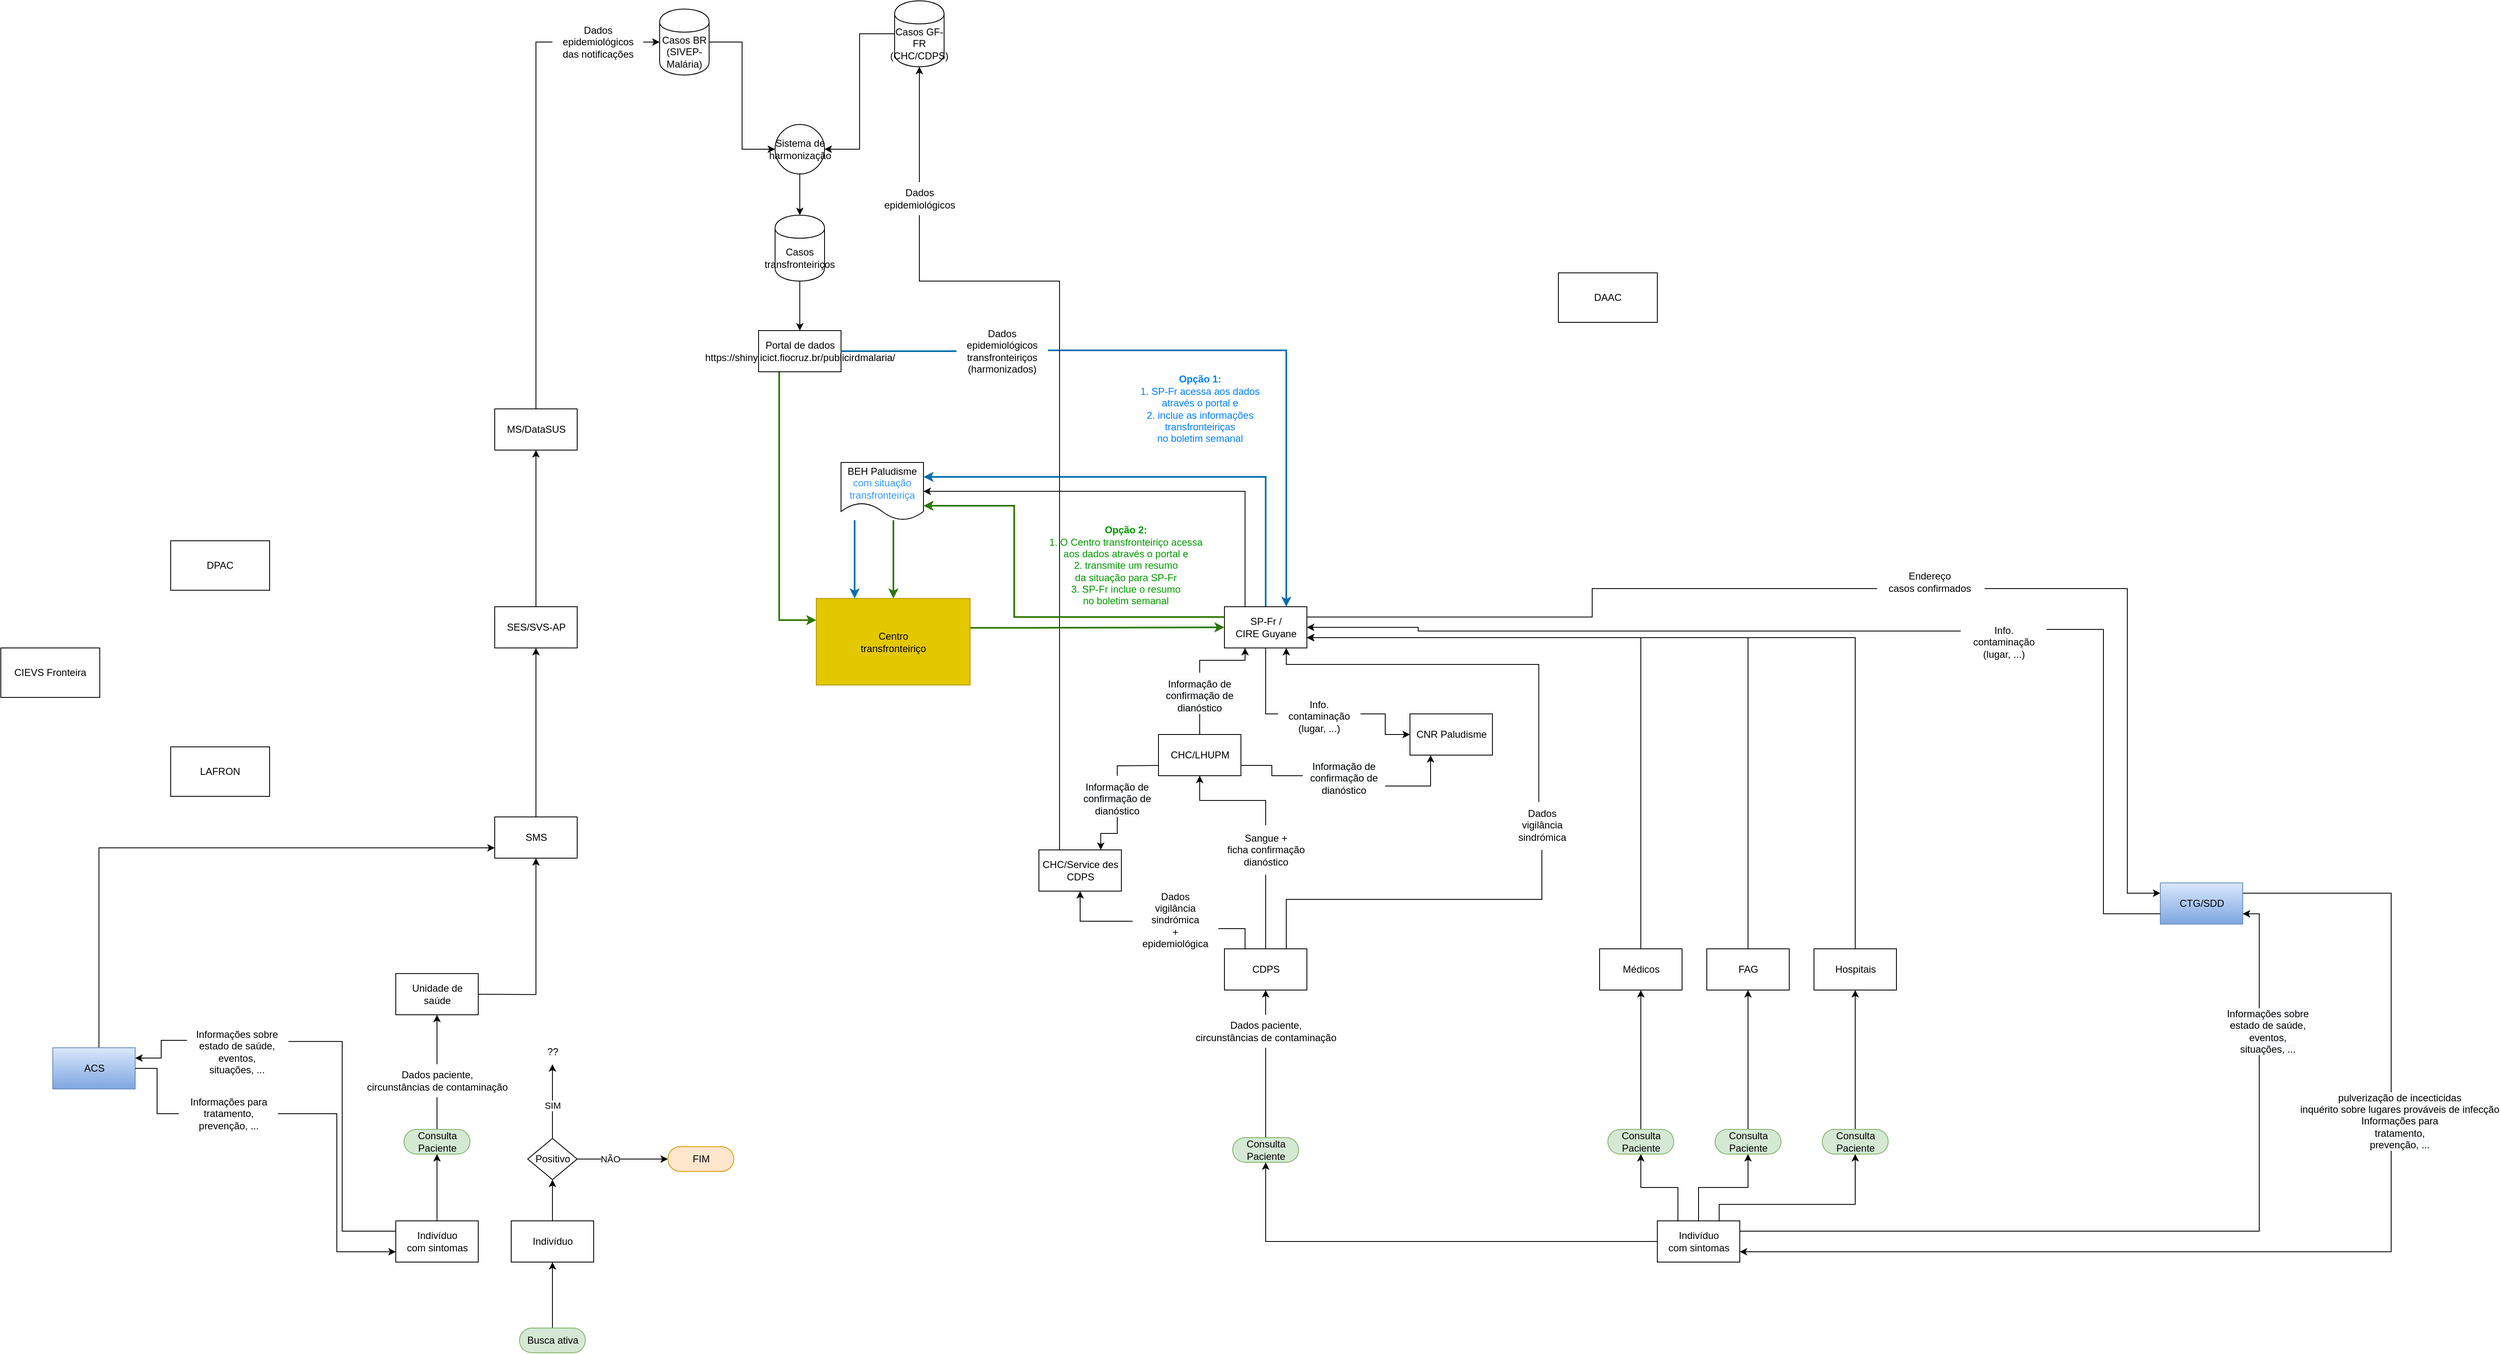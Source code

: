 <mxfile version="20.6.0" type="github">
  <diagram id="doegmiYLPW8GhtTB-VEN" name="Page-1">
    <mxGraphModel dx="2521" dy="2140" grid="1" gridSize="10" guides="1" tooltips="1" connect="1" arrows="1" fold="1" page="1" pageScale="1" pageWidth="827" pageHeight="1169" math="0" shadow="0">
      <root>
        <mxCell id="0" />
        <mxCell id="1" parent="0" />
        <mxCell id="jvHZAF-E1gi5jQqXjgzX-34" style="edgeStyle=orthogonalEdgeStyle;rounded=0;orthogonalLoop=1;jettySize=auto;html=1;entryX=1;entryY=0.5;entryDx=0;entryDy=0;exitX=0;exitY=0.5;exitDx=0;exitDy=0;" parent="1" source="jvHZAF-E1gi5jQqXjgzX-39" target="jvHZAF-E1gi5jQqXjgzX-36" edge="1">
          <mxGeometry relative="1" as="geometry">
            <mxPoint x="500" y="125" as="sourcePoint" />
            <mxPoint x="440" y="285" as="targetPoint" />
          </mxGeometry>
        </mxCell>
        <mxCell id="jvHZAF-E1gi5jQqXjgzX-33" style="edgeStyle=orthogonalEdgeStyle;rounded=0;orthogonalLoop=1;jettySize=auto;html=1;entryX=0;entryY=0.5;entryDx=0;entryDy=0;exitX=1;exitY=0.5;exitDx=0;exitDy=0;" parent="1" source="jvHZAF-E1gi5jQqXjgzX-38" target="jvHZAF-E1gi5jQqXjgzX-36" edge="1">
          <mxGeometry relative="1" as="geometry">
            <mxPoint x="340" y="125" as="sourcePoint" />
            <mxPoint x="410" y="285" as="targetPoint" />
          </mxGeometry>
        </mxCell>
        <mxCell id="jvHZAF-E1gi5jQqXjgzX-20" style="edgeStyle=orthogonalEdgeStyle;rounded=0;orthogonalLoop=1;jettySize=auto;html=1;exitX=0.5;exitY=0;exitDx=0;exitDy=0;entryX=0.5;entryY=1;entryDx=0;entryDy=0;startArrow=none;" parent="1" source="jvHZAF-E1gi5jQqXjgzX-145" target="jvHZAF-E1gi5jQqXjgzX-17" edge="1">
          <mxGeometry relative="1" as="geometry" />
        </mxCell>
        <mxCell id="jvHZAF-E1gi5jQqXjgzX-127" style="edgeStyle=elbowEdgeStyle;rounded=0;orthogonalLoop=1;jettySize=auto;html=1;entryX=1;entryY=0.25;entryDx=0;entryDy=0;strokeWidth=1;fontColor=#000000;startArrow=none;exitX=-0.001;exitY=0.3;exitDx=0;exitDy=0;exitPerimeter=0;" parent="1" source="jvHZAF-E1gi5jQqXjgzX-128" target="jvHZAF-E1gi5jQqXjgzX-97" edge="1">
          <mxGeometry relative="1" as="geometry">
            <mxPoint x="-392.04" y="1280.0" as="sourcePoint" />
          </mxGeometry>
        </mxCell>
        <mxCell id="EUtzxWtZwwkgCGraURxW-5" style="edgeStyle=orthogonalEdgeStyle;rounded=0;orthogonalLoop=1;jettySize=auto;html=1;entryX=0.5;entryY=0.5;entryDx=0;entryDy=15;entryPerimeter=0;" edge="1" parent="1" source="jvHZAF-E1gi5jQqXjgzX-16" target="EUtzxWtZwwkgCGraURxW-4">
          <mxGeometry relative="1" as="geometry" />
        </mxCell>
        <mxCell id="jvHZAF-E1gi5jQqXjgzX-16" value="Indivíduo&lt;br&gt;com&amp;nbsp;sintomas" style="html=1;dashed=0;whitespace=wrap;" parent="1" vertex="1">
          <mxGeometry x="-140" y="1430" width="100" height="50" as="geometry" />
        </mxCell>
        <mxCell id="jvHZAF-E1gi5jQqXjgzX-26" style="edgeStyle=orthogonalEdgeStyle;rounded=0;orthogonalLoop=1;jettySize=auto;html=1;entryX=0.5;entryY=1;entryDx=0;entryDy=0;" parent="1" target="jvHZAF-E1gi5jQqXjgzX-23" edge="1">
          <mxGeometry relative="1" as="geometry">
            <mxPoint x="-60" y="1155.0" as="sourcePoint" />
          </mxGeometry>
        </mxCell>
        <mxCell id="jvHZAF-E1gi5jQqXjgzX-17" value="Unidade de&lt;br&gt;saúde" style="html=1;dashed=0;whitespace=wrap;" parent="1" vertex="1">
          <mxGeometry x="-140" y="1130" width="100" height="50" as="geometry" />
        </mxCell>
        <mxCell id="jvHZAF-E1gi5jQqXjgzX-27" style="edgeStyle=orthogonalEdgeStyle;rounded=0;orthogonalLoop=1;jettySize=auto;html=1;entryX=0.5;entryY=1;entryDx=0;entryDy=0;exitX=0.5;exitY=0;exitDx=0;exitDy=0;" parent="1" source="jvHZAF-E1gi5jQqXjgzX-23" target="jvHZAF-E1gi5jQqXjgzX-24" edge="1">
          <mxGeometry relative="1" as="geometry" />
        </mxCell>
        <mxCell id="jvHZAF-E1gi5jQqXjgzX-23" value="SMS" style="html=1;dashed=0;whitespace=wrap;" parent="1" vertex="1">
          <mxGeometry x="-20" y="940" width="100" height="50" as="geometry" />
        </mxCell>
        <mxCell id="jvHZAF-E1gi5jQqXjgzX-28" value="" style="edgeStyle=orthogonalEdgeStyle;rounded=0;orthogonalLoop=1;jettySize=auto;html=1;" parent="1" source="jvHZAF-E1gi5jQqXjgzX-24" target="jvHZAF-E1gi5jQqXjgzX-25" edge="1">
          <mxGeometry relative="1" as="geometry" />
        </mxCell>
        <mxCell id="jvHZAF-E1gi5jQqXjgzX-24" value="SES/SVS-AP" style="html=1;dashed=0;whitespace=wrap;" parent="1" vertex="1">
          <mxGeometry x="-20" y="685" width="100" height="50" as="geometry" />
        </mxCell>
        <mxCell id="jvHZAF-E1gi5jQqXjgzX-29" style="edgeStyle=orthogonalEdgeStyle;rounded=0;orthogonalLoop=1;jettySize=auto;html=1;entryX=0;entryY=0.5;entryDx=0;entryDy=0;startArrow=none;" parent="1" source="jvHZAF-E1gi5jQqXjgzX-105" target="jvHZAF-E1gi5jQqXjgzX-38" edge="1">
          <mxGeometry relative="1" as="geometry">
            <mxPoint x="240" y="52.5" as="targetPoint" />
          </mxGeometry>
        </mxCell>
        <mxCell id="jvHZAF-E1gi5jQqXjgzX-25" value="MS/DataSUS" style="html=1;dashed=0;whitespace=wrap;" parent="1" vertex="1">
          <mxGeometry x="-20" y="445" width="100" height="50" as="geometry" />
        </mxCell>
        <mxCell id="jvHZAF-E1gi5jQqXjgzX-41" style="edgeStyle=orthogonalEdgeStyle;rounded=0;orthogonalLoop=1;jettySize=auto;html=1;exitX=0.5;exitY=1;exitDx=0;exitDy=0;entryX=0.5;entryY=0;entryDx=0;entryDy=0;" parent="1" source="jvHZAF-E1gi5jQqXjgzX-36" target="jvHZAF-E1gi5jQqXjgzX-40" edge="1">
          <mxGeometry relative="1" as="geometry" />
        </mxCell>
        <mxCell id="jvHZAF-E1gi5jQqXjgzX-36" value="Sistema de&lt;br&gt;harmonização" style="shape=ellipse;html=1;dashed=0;whitespace=wrap;aspect=fixed;perimeter=ellipsePerimeter;" parent="1" vertex="1">
          <mxGeometry x="320" y="100" width="60" height="60" as="geometry" />
        </mxCell>
        <mxCell id="jvHZAF-E1gi5jQqXjgzX-38" value="Casos BR (SIVEP-Malária)" style="shape=cylinder;whiteSpace=wrap;html=1;boundedLbl=1;backgroundOutline=1;" parent="1" vertex="1">
          <mxGeometry x="180" y="-40" width="60" height="80" as="geometry" />
        </mxCell>
        <mxCell id="jvHZAF-E1gi5jQqXjgzX-39" value="Casos GF-FR (CHC/CDPS)" style="shape=cylinder;whiteSpace=wrap;html=1;boundedLbl=1;backgroundOutline=1;" parent="1" vertex="1">
          <mxGeometry x="465" y="-50" width="60" height="80" as="geometry" />
        </mxCell>
        <mxCell id="jvHZAF-E1gi5jQqXjgzX-85" style="edgeStyle=elbowEdgeStyle;rounded=0;orthogonalLoop=1;jettySize=auto;elbow=vertical;html=1;entryX=0.5;entryY=0;entryDx=0;entryDy=0;" parent="1" source="jvHZAF-E1gi5jQqXjgzX-40" target="jvHZAF-E1gi5jQqXjgzX-103" edge="1">
          <mxGeometry relative="1" as="geometry">
            <mxPoint x="350" y="355" as="targetPoint" />
          </mxGeometry>
        </mxCell>
        <mxCell id="jvHZAF-E1gi5jQqXjgzX-40" value="Casos transfronteiriços" style="shape=cylinder;whiteSpace=wrap;html=1;boundedLbl=1;backgroundOutline=1;" parent="1" vertex="1">
          <mxGeometry x="320" y="210" width="60" height="80" as="geometry" />
        </mxCell>
        <mxCell id="jvHZAF-E1gi5jQqXjgzX-46" style="edgeStyle=elbowEdgeStyle;rounded=0;orthogonalLoop=1;jettySize=auto;html=1;exitX=-0.012;exitY=0.517;exitDx=0;exitDy=0;startArrow=none;exitPerimeter=0;" parent="1" source="jvHZAF-E1gi5jQqXjgzX-48" edge="1">
          <mxGeometry relative="1" as="geometry">
            <mxPoint x="690" y="1030" as="targetPoint" />
            <Array as="points">
              <mxPoint x="690" y="1060" />
            </Array>
          </mxGeometry>
        </mxCell>
        <mxCell id="jvHZAF-E1gi5jQqXjgzX-79" style="edgeStyle=elbowEdgeStyle;rounded=0;orthogonalLoop=1;jettySize=auto;elbow=vertical;html=1;entryX=0.5;entryY=1;entryDx=0;entryDy=0;startArrow=none;" parent="1" source="jvHZAF-E1gi5jQqXjgzX-50" target="jvHZAF-E1gi5jQqXjgzX-51" edge="1">
          <mxGeometry relative="1" as="geometry" />
        </mxCell>
        <mxCell id="jvHZAF-E1gi5jQqXjgzX-92" style="edgeStyle=elbowEdgeStyle;rounded=0;orthogonalLoop=1;jettySize=auto;html=1;entryX=0.75;entryY=1;entryDx=0;entryDy=0;startArrow=none;exitX=0.453;exitY=0.033;exitDx=0;exitDy=0;exitPerimeter=0;elbow=vertical;fillColor=#e51400;strokeColor=#000000;" parent="1" source="jvHZAF-E1gi5jQqXjgzX-93" target="jvHZAF-E1gi5jQqXjgzX-44" edge="1">
          <mxGeometry relative="1" as="geometry">
            <Array as="points">
              <mxPoint x="1090" y="755" />
            </Array>
          </mxGeometry>
        </mxCell>
        <mxCell id="jvHZAF-E1gi5jQqXjgzX-42" value="CDPS" style="html=1;dashed=0;whitespace=wrap;" parent="1" vertex="1">
          <mxGeometry x="865" y="1100" width="100" height="50" as="geometry" />
        </mxCell>
        <mxCell id="jvHZAF-E1gi5jQqXjgzX-66" style="edgeStyle=elbowEdgeStyle;rounded=0;orthogonalLoop=1;jettySize=auto;html=1;entryX=0.5;entryY=1;entryDx=0;entryDy=0;elbow=vertical;startArrow=none;" parent="1" source="jvHZAF-E1gi5jQqXjgzX-80" target="jvHZAF-E1gi5jQqXjgzX-39" edge="1">
          <mxGeometry relative="1" as="geometry">
            <mxPoint x="580" y="200" as="targetPoint" />
          </mxGeometry>
        </mxCell>
        <mxCell id="jvHZAF-E1gi5jQqXjgzX-43" value="CHC/Service des&lt;br&gt;CDPS" style="html=1;dashed=0;whitespace=wrap;" parent="1" vertex="1">
          <mxGeometry x="640" y="980" width="100" height="50" as="geometry" />
        </mxCell>
        <mxCell id="jvHZAF-E1gi5jQqXjgzX-82" style="edgeStyle=elbowEdgeStyle;rounded=0;orthogonalLoop=1;jettySize=auto;html=1;startArrow=none;exitX=1.057;exitY=0.7;exitDx=0;exitDy=0;exitPerimeter=0;entryX=0;entryY=0.25;entryDx=0;entryDy=0;" parent="1" source="jvHZAF-E1gi5jQqXjgzX-64" target="jvHZAF-E1gi5jQqXjgzX-61" edge="1">
          <mxGeometry relative="1" as="geometry">
            <mxPoint x="1475" y="607.5" as="targetPoint" />
            <Array as="points">
              <mxPoint x="1960" y="850" />
            </Array>
          </mxGeometry>
        </mxCell>
        <mxCell id="jvHZAF-E1gi5jQqXjgzX-110" style="edgeStyle=elbowEdgeStyle;rounded=0;orthogonalLoop=1;jettySize=auto;html=1;exitX=0.5;exitY=0;exitDx=0;exitDy=0;strokeWidth=2;fillColor=#1ba1e2;strokeColor=#006EAF;entryX=1;entryY=0.25;entryDx=0;entryDy=0;" parent="1" source="jvHZAF-E1gi5jQqXjgzX-44" target="jvHZAF-E1gi5jQqXjgzX-102" edge="1">
          <mxGeometry relative="1" as="geometry">
            <mxPoint x="550" y="520" as="targetPoint" />
            <Array as="points">
              <mxPoint x="915" y="610" />
            </Array>
          </mxGeometry>
        </mxCell>
        <mxCell id="jvHZAF-E1gi5jQqXjgzX-111" style="edgeStyle=elbowEdgeStyle;rounded=0;orthogonalLoop=1;jettySize=auto;html=1;exitX=0.25;exitY=0;exitDx=0;exitDy=0;strokeWidth=1;entryX=1;entryY=0.5;entryDx=0;entryDy=0;" parent="1" source="jvHZAF-E1gi5jQqXjgzX-44" target="jvHZAF-E1gi5jQqXjgzX-102" edge="1">
          <mxGeometry relative="1" as="geometry">
            <mxPoint x="530" y="560" as="targetPoint" />
            <Array as="points">
              <mxPoint x="890" y="620" />
            </Array>
          </mxGeometry>
        </mxCell>
        <mxCell id="jvHZAF-E1gi5jQqXjgzX-44" value="SP-Fr /&lt;br&gt;CIRE Guyane" style="html=1;dashed=0;whitespace=wrap;" parent="1" vertex="1">
          <mxGeometry x="865" y="685" width="100" height="50" as="geometry" />
        </mxCell>
        <mxCell id="jvHZAF-E1gi5jQqXjgzX-45" value="CNR Paludisme" style="html=1;dashed=0;whitespace=wrap;" parent="1" vertex="1">
          <mxGeometry x="1090" y="815" width="100" height="50" as="geometry" />
        </mxCell>
        <mxCell id="jvHZAF-E1gi5jQqXjgzX-52" style="edgeStyle=orthogonalEdgeStyle;rounded=0;orthogonalLoop=1;jettySize=auto;html=1;exitX=1;exitY=0.75;exitDx=0;exitDy=0;entryX=0.25;entryY=1;entryDx=0;entryDy=0;startArrow=none;" parent="1" source="jvHZAF-E1gi5jQqXjgzX-115" target="jvHZAF-E1gi5jQqXjgzX-45" edge="1">
          <mxGeometry relative="1" as="geometry" />
        </mxCell>
        <mxCell id="jvHZAF-E1gi5jQqXjgzX-78" style="edgeStyle=elbowEdgeStyle;rounded=0;orthogonalLoop=1;jettySize=auto;elbow=vertical;html=1;exitX=0.5;exitY=1;exitDx=0;exitDy=0;entryX=0.75;entryY=0;entryDx=0;entryDy=0;startArrow=none;" parent="1" source="jvHZAF-E1gi5jQqXjgzX-138" target="jvHZAF-E1gi5jQqXjgzX-43" edge="1">
          <mxGeometry relative="1" as="geometry">
            <Array as="points" />
          </mxGeometry>
        </mxCell>
        <mxCell id="jvHZAF-E1gi5jQqXjgzX-83" style="edgeStyle=elbowEdgeStyle;rounded=0;orthogonalLoop=1;jettySize=auto;elbow=vertical;html=1;entryX=0.25;entryY=1;entryDx=0;entryDy=0;startArrow=none;" parent="1" source="jvHZAF-E1gi5jQqXjgzX-117" target="jvHZAF-E1gi5jQqXjgzX-44" edge="1">
          <mxGeometry relative="1" as="geometry" />
        </mxCell>
        <mxCell id="jvHZAF-E1gi5jQqXjgzX-51" value="CHC/LHUPM" style="html=1;dashed=0;whitespace=wrap;" parent="1" vertex="1">
          <mxGeometry x="785" y="840" width="100" height="50" as="geometry" />
        </mxCell>
        <mxCell id="jvHZAF-E1gi5jQqXjgzX-57" style="edgeStyle=elbowEdgeStyle;rounded=0;orthogonalLoop=1;jettySize=auto;html=1;startArrow=none;" parent="1" source="jvHZAF-E1gi5jQqXjgzX-95" target="jvHZAF-E1gi5jQqXjgzX-42" edge="1">
          <mxGeometry relative="1" as="geometry" />
        </mxCell>
        <mxCell id="jvHZAF-E1gi5jQqXjgzX-63" style="edgeStyle=elbowEdgeStyle;rounded=0;orthogonalLoop=1;jettySize=auto;html=1;exitX=-0.02;exitY=0.283;exitDx=0;exitDy=0;entryX=1;entryY=0.5;entryDx=0;entryDy=0;startArrow=none;exitPerimeter=0;" parent="1" source="jvHZAF-E1gi5jQqXjgzX-65" target="jvHZAF-E1gi5jQqXjgzX-44" edge="1">
          <mxGeometry relative="1" as="geometry">
            <Array as="points">
              <mxPoint x="1100" y="690" />
            </Array>
          </mxGeometry>
        </mxCell>
        <mxCell id="jvHZAF-E1gi5jQqXjgzX-61" value="CTG/SDD" style="html=1;dashed=0;whitespace=wrap;fillColor=#dae8fc;gradientColor=#7ea6e0;strokeColor=#6c8ebf;" parent="1" vertex="1">
          <mxGeometry x="2000" y="1020" width="100" height="50" as="geometry" />
        </mxCell>
        <mxCell id="jvHZAF-E1gi5jQqXjgzX-147" style="edgeStyle=elbowEdgeStyle;rounded=0;orthogonalLoop=1;jettySize=auto;html=1;entryX=1;entryY=0.75;entryDx=0;entryDy=0;strokeWidth=1;fontColor=#009900;" parent="1" source="jvHZAF-E1gi5jQqXjgzX-67" target="jvHZAF-E1gi5jQqXjgzX-44" edge="1">
          <mxGeometry relative="1" as="geometry">
            <Array as="points">
              <mxPoint x="1370" y="920" />
            </Array>
          </mxGeometry>
        </mxCell>
        <mxCell id="jvHZAF-E1gi5jQqXjgzX-67" value="Médicos" style="html=1;dashed=0;whitespace=wrap;" parent="1" vertex="1">
          <mxGeometry x="1320" y="1100" width="100" height="50" as="geometry" />
        </mxCell>
        <mxCell id="jvHZAF-E1gi5jQqXjgzX-148" style="edgeStyle=elbowEdgeStyle;rounded=0;orthogonalLoop=1;jettySize=auto;html=1;entryX=1;entryY=0.75;entryDx=0;entryDy=0;strokeWidth=1;fontColor=#009900;" parent="1" source="jvHZAF-E1gi5jQqXjgzX-68" target="jvHZAF-E1gi5jQqXjgzX-44" edge="1">
          <mxGeometry relative="1" as="geometry">
            <Array as="points">
              <mxPoint x="1500" y="900" />
            </Array>
          </mxGeometry>
        </mxCell>
        <mxCell id="jvHZAF-E1gi5jQqXjgzX-68" value="FAG" style="html=1;dashed=0;whitespace=wrap;" parent="1" vertex="1">
          <mxGeometry x="1450" y="1100" width="100" height="50" as="geometry" />
        </mxCell>
        <mxCell id="jvHZAF-E1gi5jQqXjgzX-149" style="edgeStyle=elbowEdgeStyle;rounded=0;orthogonalLoop=1;jettySize=auto;html=1;strokeWidth=1;fontColor=#009900;entryX=1;entryY=0.75;entryDx=0;entryDy=0;" parent="1" source="jvHZAF-E1gi5jQqXjgzX-69" target="jvHZAF-E1gi5jQqXjgzX-44" edge="1">
          <mxGeometry relative="1" as="geometry">
            <mxPoint x="960" y="720" as="targetPoint" />
            <Array as="points">
              <mxPoint x="1630" y="880" />
            </Array>
          </mxGeometry>
        </mxCell>
        <mxCell id="jvHZAF-E1gi5jQqXjgzX-69" value="Hospitais" style="html=1;dashed=0;whitespace=wrap;" parent="1" vertex="1">
          <mxGeometry x="1580" y="1100" width="100" height="50" as="geometry" />
        </mxCell>
        <mxCell id="jvHZAF-E1gi5jQqXjgzX-70" style="edgeStyle=elbowEdgeStyle;rounded=0;orthogonalLoop=1;jettySize=auto;html=1;entryX=0.5;entryY=1;entryDx=0;entryDy=0;exitX=0.5;exitY=0.5;exitDx=0;exitDy=-15;exitPerimeter=0;" parent="1" source="EUtzxWtZwwkgCGraURxW-1" target="jvHZAF-E1gi5jQqXjgzX-67" edge="1">
          <mxGeometry relative="1" as="geometry">
            <mxPoint x="1370" y="1180" as="targetPoint" />
            <mxPoint x="1370" y="1318.97" as="sourcePoint" />
          </mxGeometry>
        </mxCell>
        <mxCell id="jvHZAF-E1gi5jQqXjgzX-72" style="edgeStyle=elbowEdgeStyle;rounded=0;orthogonalLoop=1;jettySize=auto;html=1;entryX=0.5;entryY=1;entryDx=0;entryDy=0;exitX=0.5;exitY=0.5;exitDx=0;exitDy=-15;exitPerimeter=0;" parent="1" source="EUtzxWtZwwkgCGraURxW-2" target="jvHZAF-E1gi5jQqXjgzX-68" edge="1">
          <mxGeometry relative="1" as="geometry">
            <mxPoint x="1500" y="1180" as="targetPoint" />
            <mxPoint x="1500" y="1318.97" as="sourcePoint" />
          </mxGeometry>
        </mxCell>
        <mxCell id="jvHZAF-E1gi5jQqXjgzX-74" style="edgeStyle=elbowEdgeStyle;rounded=0;orthogonalLoop=1;jettySize=auto;html=1;entryX=0.5;entryY=1;entryDx=0;entryDy=0;exitX=0.5;exitY=0.5;exitDx=0;exitDy=-15;exitPerimeter=0;" parent="1" source="EUtzxWtZwwkgCGraURxW-3" target="jvHZAF-E1gi5jQqXjgzX-69" edge="1">
          <mxGeometry relative="1" as="geometry">
            <mxPoint x="1630" y="1180" as="targetPoint" />
            <mxPoint x="1630" y="1318.97" as="sourcePoint" />
          </mxGeometry>
        </mxCell>
        <mxCell id="jvHZAF-E1gi5jQqXjgzX-98" style="edgeStyle=elbowEdgeStyle;rounded=0;orthogonalLoop=1;jettySize=auto;html=1;exitX=1.009;exitY=0.486;exitDx=0;exitDy=0;entryX=0.75;entryY=0;entryDx=0;entryDy=0;fillColor=#1ba1e2;strokeColor=#006EAF;strokeWidth=2;startArrow=none;exitPerimeter=0;" parent="1" source="jvHZAF-E1gi5jQqXjgzX-107" target="jvHZAF-E1gi5jQqXjgzX-44" edge="1">
          <mxGeometry relative="1" as="geometry">
            <mxPoint x="725" y="390" as="sourcePoint" />
            <Array as="points">
              <mxPoint x="940" y="530" />
            </Array>
          </mxGeometry>
        </mxCell>
        <mxCell id="jvHZAF-E1gi5jQqXjgzX-64" value="Endereço&lt;br&gt;casos confirmados" style="text;html=1;align=center;verticalAlign=middle;resizable=0;points=[];autosize=1;strokeColor=none;fillColor=none;" parent="1" vertex="1">
          <mxGeometry x="1660" y="635" width="120" height="40" as="geometry" />
        </mxCell>
        <mxCell id="jvHZAF-E1gi5jQqXjgzX-87" value="" style="edgeStyle=elbowEdgeStyle;rounded=0;orthogonalLoop=1;jettySize=auto;html=1;endArrow=none;entryX=-0.029;entryY=0.7;entryDx=0;entryDy=0;entryPerimeter=0;exitX=1;exitY=0.25;exitDx=0;exitDy=0;" parent="1" source="jvHZAF-E1gi5jQqXjgzX-44" target="jvHZAF-E1gi5jQqXjgzX-64" edge="1">
          <mxGeometry relative="1" as="geometry">
            <mxPoint x="965" y="653" as="sourcePoint" />
            <mxPoint x="1065" y="652.5" as="targetPoint" />
          </mxGeometry>
        </mxCell>
        <mxCell id="jvHZAF-E1gi5jQqXjgzX-65" value="Info.&lt;br&gt;contaminação&lt;br&gt;(lugar, ...)" style="text;html=1;align=center;verticalAlign=middle;resizable=0;points=[];autosize=1;strokeColor=none;fillColor=none;" parent="1" vertex="1">
          <mxGeometry x="1760" y="697.5" width="100" height="60" as="geometry" />
        </mxCell>
        <mxCell id="jvHZAF-E1gi5jQqXjgzX-88" value="" style="edgeStyle=elbowEdgeStyle;rounded=0;orthogonalLoop=1;jettySize=auto;html=1;exitX=0;exitY=0.75;exitDx=0;exitDy=0;endArrow=none;entryX=1.02;entryY=0.25;entryDx=0;entryDy=0;entryPerimeter=0;" parent="1" source="jvHZAF-E1gi5jQqXjgzX-61" target="jvHZAF-E1gi5jQqXjgzX-65" edge="1">
          <mxGeometry relative="1" as="geometry">
            <mxPoint x="1285" y="595" as="sourcePoint" />
            <mxPoint x="1415" y="687.5" as="targetPoint" />
          </mxGeometry>
        </mxCell>
        <mxCell id="jvHZAF-E1gi5jQqXjgzX-50" value="Sangue +&lt;br&gt;ficha confirmação&lt;br&gt;dianóstico" style="text;html=1;align=center;verticalAlign=middle;resizable=0;points=[];autosize=1;strokeColor=none;fillColor=none;" parent="1" vertex="1">
          <mxGeometry x="855" y="950" width="120" height="60" as="geometry" />
        </mxCell>
        <mxCell id="jvHZAF-E1gi5jQqXjgzX-89" value="" style="edgeStyle=elbowEdgeStyle;rounded=0;orthogonalLoop=1;jettySize=auto;elbow=vertical;html=1;entryX=0.5;entryY=1;entryDx=0;entryDy=0;endArrow=none;" parent="1" source="jvHZAF-E1gi5jQqXjgzX-42" target="jvHZAF-E1gi5jQqXjgzX-50" edge="1">
          <mxGeometry relative="1" as="geometry">
            <mxPoint x="915" y="1100" as="sourcePoint" />
            <mxPoint x="915" y="890" as="targetPoint" />
          </mxGeometry>
        </mxCell>
        <mxCell id="jvHZAF-E1gi5jQqXjgzX-48" value="Dados&lt;br&gt;vigilância&lt;br&gt;sindrómica&lt;br&gt;+&lt;br&gt;epidemiológica" style="text;html=1;align=center;verticalAlign=middle;resizable=0;points=[];autosize=1;strokeColor=none;fillColor=none;" parent="1" vertex="1">
          <mxGeometry x="755" y="1020" width="100" height="90" as="geometry" />
        </mxCell>
        <mxCell id="jvHZAF-E1gi5jQqXjgzX-90" value="" style="edgeStyle=elbowEdgeStyle;rounded=0;orthogonalLoop=1;jettySize=auto;html=1;exitX=0.25;exitY=0;exitDx=0;exitDy=0;endArrow=none;entryX=1.025;entryY=0.617;entryDx=0;entryDy=0;entryPerimeter=0;" parent="1" source="jvHZAF-E1gi5jQqXjgzX-42" target="jvHZAF-E1gi5jQqXjgzX-48" edge="1">
          <mxGeometry relative="1" as="geometry">
            <mxPoint x="865" y="1137.5" as="sourcePoint" />
            <mxPoint x="795" y="1020" as="targetPoint" />
            <Array as="points">
              <mxPoint x="890" y="1070" />
            </Array>
          </mxGeometry>
        </mxCell>
        <mxCell id="jvHZAF-E1gi5jQqXjgzX-93" value="Dados&lt;br&gt;vigilância&lt;br&gt;sindrómica" style="text;html=1;align=center;verticalAlign=middle;resizable=0;points=[];autosize=1;strokeColor=none;fillColor=none;" parent="1" vertex="1">
          <mxGeometry x="1210" y="920" width="80" height="60" as="geometry" />
        </mxCell>
        <mxCell id="jvHZAF-E1gi5jQqXjgzX-94" value="" style="edgeStyle=elbowEdgeStyle;rounded=0;orthogonalLoop=1;jettySize=auto;html=1;endArrow=none;elbow=vertical;exitX=0.75;exitY=0;exitDx=0;exitDy=0;fillColor=#e51400;strokeColor=#000000;" parent="1" source="jvHZAF-E1gi5jQqXjgzX-42" target="jvHZAF-E1gi5jQqXjgzX-93" edge="1">
          <mxGeometry relative="1" as="geometry">
            <mxPoint x="965" y="1125" as="sourcePoint" />
            <mxPoint x="985" y="737.5" as="targetPoint" />
          </mxGeometry>
        </mxCell>
        <mxCell id="jvHZAF-E1gi5jQqXjgzX-95" value="Dados paciente,&lt;br&gt;circunstâncias de contaminação" style="text;html=1;align=center;verticalAlign=middle;resizable=0;points=[];autosize=1;strokeColor=none;fillColor=none;" parent="1" vertex="1">
          <mxGeometry x="820" y="1180" width="190" height="40" as="geometry" />
        </mxCell>
        <mxCell id="jvHZAF-E1gi5jQqXjgzX-96" value="" style="edgeStyle=elbowEdgeStyle;rounded=0;orthogonalLoop=1;jettySize=auto;html=1;entryX=0.5;entryY=1;entryDx=0;entryDy=0;endArrow=none;exitX=0.5;exitY=0.5;exitDx=0;exitDy=-15;exitPerimeter=0;" parent="1" source="EUtzxWtZwwkgCGraURxW-19" target="jvHZAF-E1gi5jQqXjgzX-95" edge="1">
          <mxGeometry relative="1" as="geometry">
            <mxPoint x="915" y="1318.97" as="sourcePoint" />
            <mxPoint x="915" y="1150" as="targetPoint" />
          </mxGeometry>
        </mxCell>
        <mxCell id="jvHZAF-E1gi5jQqXjgzX-124" style="edgeStyle=elbowEdgeStyle;rounded=0;orthogonalLoop=1;jettySize=auto;html=1;entryX=0;entryY=0.75;entryDx=0;entryDy=0;strokeWidth=1;fontColor=#3399FF;startArrow=none;" parent="1" source="jvHZAF-E1gi5jQqXjgzX-125" target="jvHZAF-E1gi5jQqXjgzX-16" edge="1">
          <mxGeometry relative="1" as="geometry" />
        </mxCell>
        <mxCell id="EUtzxWtZwwkgCGraURxW-32" style="edgeStyle=orthogonalEdgeStyle;rounded=0;orthogonalLoop=1;jettySize=auto;html=1;entryX=0;entryY=0.75;entryDx=0;entryDy=0;endArrow=classic;endFill=1;" edge="1" parent="1" source="jvHZAF-E1gi5jQqXjgzX-97" target="jvHZAF-E1gi5jQqXjgzX-23">
          <mxGeometry relative="1" as="geometry">
            <Array as="points">
              <mxPoint x="-500" y="978" />
            </Array>
          </mxGeometry>
        </mxCell>
        <mxCell id="jvHZAF-E1gi5jQqXjgzX-97" value="ACS" style="html=1;dashed=0;whitespace=wrap;fillColor=#dae8fc;strokeColor=#6c8ebf;gradientColor=#7ea6e0;" parent="1" vertex="1">
          <mxGeometry x="-556" y="1220" width="100" height="50" as="geometry" />
        </mxCell>
        <mxCell id="jvHZAF-E1gi5jQqXjgzX-143" style="edgeStyle=elbowEdgeStyle;rounded=0;orthogonalLoop=1;jettySize=auto;html=1;entryX=0.5;entryY=0;entryDx=0;entryDy=0;strokeWidth=2;fontColor=#009900;fillColor=#60a917;strokeColor=#2D7600;" parent="1" source="jvHZAF-E1gi5jQqXjgzX-102" target="jvHZAF-E1gi5jQqXjgzX-112" edge="1">
          <mxGeometry relative="1" as="geometry" />
        </mxCell>
        <mxCell id="jvHZAF-E1gi5jQqXjgzX-144" style="edgeStyle=elbowEdgeStyle;rounded=0;orthogonalLoop=1;jettySize=auto;html=1;entryX=0.25;entryY=0;entryDx=0;entryDy=0;strokeWidth=2;fontColor=#009900;fillColor=#1ba1e2;strokeColor=#006EAF;" parent="1" source="jvHZAF-E1gi5jQqXjgzX-102" target="jvHZAF-E1gi5jQqXjgzX-112" edge="1">
          <mxGeometry relative="1" as="geometry" />
        </mxCell>
        <mxCell id="jvHZAF-E1gi5jQqXjgzX-102" value="BEH Paludisme&lt;br&gt;&lt;font color=&quot;#3399ff&quot;&gt;com situação transfronteiriça&lt;/font&gt;" style="shape=document;whiteSpace=wrap;html=1;boundedLbl=1;dashed=0;flipH=1;" parent="1" vertex="1">
          <mxGeometry x="400" y="510" width="100" height="70" as="geometry" />
        </mxCell>
        <mxCell id="jvHZAF-E1gi5jQqXjgzX-133" style="edgeStyle=elbowEdgeStyle;rounded=0;orthogonalLoop=1;jettySize=auto;html=1;exitX=0.25;exitY=1;exitDx=0;exitDy=0;entryX=0;entryY=0.25;entryDx=0;entryDy=0;strokeWidth=2;fontColor=#000000;fillColor=#60a917;strokeColor=#2D7600;" parent="1" source="jvHZAF-E1gi5jQqXjgzX-103" target="jvHZAF-E1gi5jQqXjgzX-112" edge="1">
          <mxGeometry relative="1" as="geometry">
            <Array as="points">
              <mxPoint x="325" y="550" />
            </Array>
          </mxGeometry>
        </mxCell>
        <mxCell id="jvHZAF-E1gi5jQqXjgzX-103" value="&lt;span style=&quot;&quot;&gt;Portal de dados&lt;br&gt;https://shiny.icict.fiocruz.br/publicirdmalaria/&lt;br&gt;&lt;/span&gt;" style="html=1;dashed=0;whitespace=wrap;" parent="1" vertex="1">
          <mxGeometry x="300" y="350" width="100" height="50" as="geometry" />
        </mxCell>
        <mxCell id="jvHZAF-E1gi5jQqXjgzX-80" value="Dados&lt;br&gt;epidemiológicos" style="text;html=1;align=center;verticalAlign=middle;resizable=0;points=[];autosize=1;strokeColor=none;fillColor=none;" parent="1" vertex="1">
          <mxGeometry x="440" y="170" width="110" height="40" as="geometry" />
        </mxCell>
        <mxCell id="jvHZAF-E1gi5jQqXjgzX-104" value="" style="edgeStyle=elbowEdgeStyle;rounded=0;orthogonalLoop=1;jettySize=auto;html=1;exitX=0.25;exitY=0;exitDx=0;exitDy=0;entryX=0.5;entryY=1;entryDx=0;entryDy=0;elbow=vertical;endArrow=none;" parent="1" source="jvHZAF-E1gi5jQqXjgzX-43" target="jvHZAF-E1gi5jQqXjgzX-80" edge="1">
          <mxGeometry relative="1" as="geometry">
            <mxPoint x="500" y="545" as="sourcePoint" />
            <mxPoint x="490" y="110" as="targetPoint" />
            <Array as="points">
              <mxPoint x="690" y="290" />
              <mxPoint x="630" y="260" />
            </Array>
          </mxGeometry>
        </mxCell>
        <mxCell id="jvHZAF-E1gi5jQqXjgzX-105" value="Dados&lt;br&gt;epidemiológicos&lt;br&gt;das notificações" style="text;html=1;align=center;verticalAlign=middle;resizable=0;points=[];autosize=1;strokeColor=none;fillColor=none;" parent="1" vertex="1">
          <mxGeometry x="50" y="-30" width="110" height="60" as="geometry" />
        </mxCell>
        <mxCell id="jvHZAF-E1gi5jQqXjgzX-106" value="" style="edgeStyle=orthogonalEdgeStyle;rounded=0;orthogonalLoop=1;jettySize=auto;html=1;entryX=0;entryY=0.5;entryDx=0;entryDy=0;endArrow=none;" parent="1" source="jvHZAF-E1gi5jQqXjgzX-25" target="jvHZAF-E1gi5jQqXjgzX-105" edge="1">
          <mxGeometry relative="1" as="geometry">
            <mxPoint x="150" y="195" as="sourcePoint" />
            <mxPoint x="190" y="80" as="targetPoint" />
          </mxGeometry>
        </mxCell>
        <mxCell id="jvHZAF-E1gi5jQqXjgzX-107" value="Dados&lt;br&gt;epidemiológicos&lt;br&gt;transfronteiriços&lt;br&gt;(harmonizados)" style="text;html=1;align=center;verticalAlign=middle;resizable=0;points=[];autosize=1;strokeColor=none;fillColor=none;" parent="1" vertex="1">
          <mxGeometry x="540" y="340" width="110" height="70" as="geometry" />
        </mxCell>
        <mxCell id="jvHZAF-E1gi5jQqXjgzX-108" value="" style="edgeStyle=elbowEdgeStyle;rounded=0;orthogonalLoop=1;jettySize=auto;html=1;exitX=1;exitY=0.5;exitDx=0;exitDy=0;entryX=0;entryY=0.5;entryDx=0;entryDy=0;fillColor=#1ba1e2;strokeColor=#006EAF;strokeWidth=2;endArrow=none;" parent="1" source="jvHZAF-E1gi5jQqXjgzX-103" target="jvHZAF-E1gi5jQqXjgzX-107" edge="1">
          <mxGeometry relative="1" as="geometry">
            <mxPoint x="400" y="375" as="sourcePoint" />
            <mxPoint x="670" y="315" as="targetPoint" />
          </mxGeometry>
        </mxCell>
        <mxCell id="jvHZAF-E1gi5jQqXjgzX-134" style="edgeStyle=elbowEdgeStyle;rounded=0;orthogonalLoop=1;jettySize=auto;html=1;exitX=0.999;exitY=0.339;exitDx=0;exitDy=0;strokeWidth=2;fontColor=#000000;fillColor=#60a917;strokeColor=#2D7600;entryX=0;entryY=0.5;entryDx=0;entryDy=0;exitPerimeter=0;" parent="1" source="jvHZAF-E1gi5jQqXjgzX-112" target="jvHZAF-E1gi5jQqXjgzX-44" edge="1">
          <mxGeometry relative="1" as="geometry">
            <mxPoint x="810" y="750" as="targetPoint" />
            <Array as="points">
              <mxPoint x="630" y="723" />
            </Array>
          </mxGeometry>
        </mxCell>
        <mxCell id="jvHZAF-E1gi5jQqXjgzX-135" style="edgeStyle=elbowEdgeStyle;rounded=0;orthogonalLoop=1;jettySize=auto;html=1;exitX=0;exitY=0.25;exitDx=0;exitDy=0;entryX=1;entryY=0.75;entryDx=0;entryDy=0;strokeWidth=2;fontColor=#000000;fillColor=#60a917;strokeColor=#2D7600;" parent="1" source="jvHZAF-E1gi5jQqXjgzX-44" target="jvHZAF-E1gi5jQqXjgzX-102" edge="1">
          <mxGeometry relative="1" as="geometry">
            <Array as="points">
              <mxPoint x="610" y="640" />
            </Array>
          </mxGeometry>
        </mxCell>
        <mxCell id="jvHZAF-E1gi5jQqXjgzX-112" value="Centro&lt;br&gt;transfronteiriço" style="html=1;dashed=0;whitespace=wrap;fillColor=#e3c800;fontColor=#000000;strokeColor=#B09500;" parent="1" vertex="1">
          <mxGeometry x="370" y="675" width="186.5" height="105" as="geometry" />
        </mxCell>
        <mxCell id="jvHZAF-E1gi5jQqXjgzX-115" value="&lt;span style=&quot;color: rgb(0, 0, 0); font-family: Helvetica; font-size: 12px; font-style: normal; font-variant-ligatures: normal; font-variant-caps: normal; font-weight: 400; letter-spacing: normal; orphans: 2; text-indent: 0px; text-transform: none; widows: 2; word-spacing: 0px; -webkit-text-stroke-width: 0px; background-color: rgb(248, 249, 250); text-decoration-thickness: initial; text-decoration-style: initial; text-decoration-color: initial; float: none; display: inline !important;&quot;&gt;Informação de&lt;br&gt;confirmação de&lt;/span&gt;&lt;br style=&quot;color: rgb(0, 0, 0); font-family: Helvetica; font-size: 12px; font-style: normal; font-variant-ligatures: normal; font-variant-caps: normal; font-weight: 400; letter-spacing: normal; orphans: 2; text-indent: 0px; text-transform: none; widows: 2; word-spacing: 0px; -webkit-text-stroke-width: 0px; background-color: rgb(248, 249, 250); text-decoration-thickness: initial; text-decoration-style: initial; text-decoration-color: initial;&quot;&gt;&lt;span style=&quot;color: rgb(0, 0, 0); font-family: Helvetica; font-size: 12px; font-style: normal; font-variant-ligatures: normal; font-variant-caps: normal; font-weight: 400; letter-spacing: normal; orphans: 2; text-indent: 0px; text-transform: none; widows: 2; word-spacing: 0px; -webkit-text-stroke-width: 0px; background-color: rgb(248, 249, 250); text-decoration-thickness: initial; text-decoration-style: initial; text-decoration-color: initial; float: none; display: inline !important;&quot;&gt;dianóstico&lt;/span&gt;" style="text;whiteSpace=wrap;html=1;fontColor=#3399FF;align=center;" parent="1" vertex="1">
          <mxGeometry x="960" y="865" width="100" height="50" as="geometry" />
        </mxCell>
        <mxCell id="jvHZAF-E1gi5jQqXjgzX-116" value="" style="edgeStyle=orthogonalEdgeStyle;rounded=0;orthogonalLoop=1;jettySize=auto;html=1;exitX=1;exitY=0.75;exitDx=0;exitDy=0;endArrow=none;" parent="1" source="jvHZAF-E1gi5jQqXjgzX-51" target="jvHZAF-E1gi5jQqXjgzX-115" edge="1">
          <mxGeometry relative="1" as="geometry">
            <mxPoint x="885" y="877.5" as="sourcePoint" />
            <mxPoint x="975" y="855" as="targetPoint" />
          </mxGeometry>
        </mxCell>
        <mxCell id="jvHZAF-E1gi5jQqXjgzX-117" value="&lt;span style=&quot;color: rgb(0, 0, 0); font-family: Helvetica; font-size: 12px; font-style: normal; font-variant-ligatures: normal; font-variant-caps: normal; font-weight: 400; letter-spacing: normal; orphans: 2; text-indent: 0px; text-transform: none; widows: 2; word-spacing: 0px; -webkit-text-stroke-width: 0px; background-color: rgb(248, 249, 250); text-decoration-thickness: initial; text-decoration-style: initial; text-decoration-color: initial; float: none; display: inline !important;&quot;&gt;Informação de&lt;br&gt;confirmação de&lt;/span&gt;&lt;br style=&quot;color: rgb(0, 0, 0); font-family: Helvetica; font-size: 12px; font-style: normal; font-variant-ligatures: normal; font-variant-caps: normal; font-weight: 400; letter-spacing: normal; orphans: 2; text-indent: 0px; text-transform: none; widows: 2; word-spacing: 0px; -webkit-text-stroke-width: 0px; background-color: rgb(248, 249, 250); text-decoration-thickness: initial; text-decoration-style: initial; text-decoration-color: initial;&quot;&gt;&lt;span style=&quot;color: rgb(0, 0, 0); font-family: Helvetica; font-size: 12px; font-style: normal; font-variant-ligatures: normal; font-variant-caps: normal; font-weight: 400; letter-spacing: normal; orphans: 2; text-indent: 0px; text-transform: none; widows: 2; word-spacing: 0px; -webkit-text-stroke-width: 0px; background-color: rgb(248, 249, 250); text-decoration-thickness: initial; text-decoration-style: initial; text-decoration-color: initial; float: none; display: inline !important;&quot;&gt;dianóstico&lt;/span&gt;" style="text;whiteSpace=wrap;html=1;fontColor=#3399FF;align=center;" parent="1" vertex="1">
          <mxGeometry x="785" y="765" width="100" height="50" as="geometry" />
        </mxCell>
        <mxCell id="jvHZAF-E1gi5jQqXjgzX-118" value="" style="edgeStyle=elbowEdgeStyle;rounded=0;orthogonalLoop=1;jettySize=auto;elbow=vertical;html=1;entryX=0.5;entryY=1;entryDx=0;entryDy=0;endArrow=none;" parent="1" source="jvHZAF-E1gi5jQqXjgzX-51" target="jvHZAF-E1gi5jQqXjgzX-117" edge="1">
          <mxGeometry relative="1" as="geometry">
            <mxPoint x="835" y="840" as="sourcePoint" />
            <mxPoint x="890" y="735" as="targetPoint" />
          </mxGeometry>
        </mxCell>
        <mxCell id="jvHZAF-E1gi5jQqXjgzX-121" style="edgeStyle=elbowEdgeStyle;rounded=0;orthogonalLoop=1;jettySize=auto;html=1;exitX=1;exitY=0.5;exitDx=0;exitDy=0;entryX=0;entryY=0.5;entryDx=0;entryDy=0;strokeWidth=1;fontColor=#3399FF;" parent="1" source="jvHZAF-E1gi5jQqXjgzX-119" target="jvHZAF-E1gi5jQqXjgzX-45" edge="1">
          <mxGeometry relative="1" as="geometry" />
        </mxCell>
        <mxCell id="jvHZAF-E1gi5jQqXjgzX-119" value="&lt;span style=&quot;color: rgb(0, 0, 0);&quot;&gt;Info.&lt;/span&gt;&lt;br style=&quot;color: rgb(0, 0, 0);&quot;&gt;&lt;span style=&quot;color: rgb(0, 0, 0);&quot;&gt;contaminação&lt;/span&gt;&lt;br style=&quot;color: rgb(0, 0, 0);&quot;&gt;&lt;span style=&quot;color: rgb(0, 0, 0);&quot;&gt;(lugar, ...)&lt;/span&gt;" style="text;whiteSpace=wrap;html=1;fontColor=#3399FF;align=center;" parent="1" vertex="1">
          <mxGeometry x="930" y="790" width="100" height="50" as="geometry" />
        </mxCell>
        <mxCell id="jvHZAF-E1gi5jQqXjgzX-120" value="" style="edgeStyle=elbowEdgeStyle;rounded=0;orthogonalLoop=1;jettySize=auto;html=1;entryX=0;entryY=0.5;entryDx=0;entryDy=0;exitX=0.5;exitY=1;exitDx=0;exitDy=0;endArrow=none;" parent="1" source="jvHZAF-E1gi5jQqXjgzX-44" target="jvHZAF-E1gi5jQqXjgzX-119" edge="1">
          <mxGeometry relative="1" as="geometry">
            <mxPoint x="915" y="735" as="sourcePoint" />
            <mxPoint x="1115" y="815" as="targetPoint" />
            <Array as="points">
              <mxPoint x="915" y="775" />
            </Array>
          </mxGeometry>
        </mxCell>
        <mxCell id="jvHZAF-E1gi5jQqXjgzX-125" value="Informações para&lt;br&gt;tratamento,&lt;br&gt;prevenção, ..." style="text;html=1;align=center;verticalAlign=middle;resizable=0;points=[];autosize=1;strokeColor=none;fillColor=none;fontColor=#000000;" parent="1" vertex="1">
          <mxGeometry x="-403" y="1270" width="120" height="60" as="geometry" />
        </mxCell>
        <mxCell id="jvHZAF-E1gi5jQqXjgzX-126" value="" style="edgeStyle=elbowEdgeStyle;rounded=0;orthogonalLoop=1;jettySize=auto;html=1;entryX=0;entryY=0.5;entryDx=0;entryDy=0;strokeWidth=1;fontColor=#3399FF;endArrow=none;" parent="1" source="jvHZAF-E1gi5jQqXjgzX-97" target="jvHZAF-E1gi5jQqXjgzX-125" edge="1">
          <mxGeometry relative="1" as="geometry">
            <mxPoint x="-313" y="1273.97" as="sourcePoint" />
            <mxPoint x="-233" y="1343.97" as="targetPoint" />
          </mxGeometry>
        </mxCell>
        <mxCell id="jvHZAF-E1gi5jQqXjgzX-128" value="Informações sobre&lt;br&gt;estado de saúde,&lt;br&gt;eventos,&lt;br&gt;situações, ..." style="text;html=1;align=center;verticalAlign=middle;resizable=0;points=[];autosize=1;strokeColor=none;fillColor=none;fontColor=#000000;" parent="1" vertex="1">
          <mxGeometry x="-393" y="1190" width="120" height="70" as="geometry" />
        </mxCell>
        <mxCell id="jvHZAF-E1gi5jQqXjgzX-129" value="" style="edgeStyle=elbowEdgeStyle;rounded=0;orthogonalLoop=1;jettySize=auto;html=1;entryX=1.023;entryY=0.32;entryDx=0;entryDy=0;strokeWidth=1;fontColor=#000000;endArrow=none;entryPerimeter=0;exitX=0;exitY=0.25;exitDx=0;exitDy=0;" parent="1" source="jvHZAF-E1gi5jQqXjgzX-16" target="jvHZAF-E1gi5jQqXjgzX-128" edge="1">
          <mxGeometry relative="1" as="geometry">
            <mxPoint x="-140" y="1343.97" as="sourcePoint" />
            <mxPoint x="-180" y="1281.47" as="targetPoint" />
          </mxGeometry>
        </mxCell>
        <mxCell id="jvHZAF-E1gi5jQqXjgzX-136" value="&lt;b&gt;Opção 1:&lt;br&gt;&lt;/b&gt;1. SP-Fr acessa aos dados&lt;br&gt;através o portal&amp;nbsp;e&lt;br&gt;2. inclue as informações&lt;br&gt;transfronteiriças&lt;br&gt;no boletim semanal" style="text;html=1;align=center;verticalAlign=middle;resizable=0;points=[];autosize=1;strokeColor=none;fillColor=none;fontColor=#007FFF;" parent="1" vertex="1">
          <mxGeometry x="750" y="395" width="170" height="100" as="geometry" />
        </mxCell>
        <mxCell id="jvHZAF-E1gi5jQqXjgzX-137" value="&lt;font color=&quot;#009900&quot;&gt;&lt;b&gt;Opção 2:&lt;br&gt;&lt;/b&gt;1. O Centro transfronteiriço acessa&lt;br&gt;aos dados&amp;nbsp;através o portal e&lt;br&gt;2. transmite um resumo&lt;br&gt;da situação para SP-Fr&lt;br&gt;3. SP-Fr inclue o resumo&lt;br&gt;no boletim semanal&lt;br&gt;&lt;/font&gt;" style="text;html=1;align=center;verticalAlign=middle;resizable=0;points=[];autosize=1;strokeColor=none;fillColor=none;fontColor=#00CC00;" parent="1" vertex="1">
          <mxGeometry x="640" y="580" width="210" height="110" as="geometry" />
        </mxCell>
        <mxCell id="jvHZAF-E1gi5jQqXjgzX-138" value="&lt;span style=&quot;color: rgb(0, 0, 0); font-family: Helvetica; font-size: 12px; font-style: normal; font-variant-ligatures: normal; font-variant-caps: normal; font-weight: 400; letter-spacing: normal; orphans: 2; text-indent: 0px; text-transform: none; widows: 2; word-spacing: 0px; -webkit-text-stroke-width: 0px; background-color: rgb(248, 249, 250); text-decoration-thickness: initial; text-decoration-style: initial; text-decoration-color: initial; float: none; display: inline !important;&quot;&gt;Informação de&lt;br&gt;confirmação de&lt;/span&gt;&lt;br style=&quot;color: rgb(0, 0, 0); font-family: Helvetica; font-size: 12px; font-style: normal; font-variant-ligatures: normal; font-variant-caps: normal; font-weight: 400; letter-spacing: normal; orphans: 2; text-indent: 0px; text-transform: none; widows: 2; word-spacing: 0px; -webkit-text-stroke-width: 0px; background-color: rgb(248, 249, 250); text-decoration-thickness: initial; text-decoration-style: initial; text-decoration-color: initial;&quot;&gt;&lt;span style=&quot;color: rgb(0, 0, 0); font-family: Helvetica; font-size: 12px; font-style: normal; font-variant-ligatures: normal; font-variant-caps: normal; font-weight: 400; letter-spacing: normal; orphans: 2; text-indent: 0px; text-transform: none; widows: 2; word-spacing: 0px; -webkit-text-stroke-width: 0px; background-color: rgb(248, 249, 250); text-decoration-thickness: initial; text-decoration-style: initial; text-decoration-color: initial; float: none; display: inline !important;&quot;&gt;dianóstico&lt;/span&gt;" style="text;whiteSpace=wrap;html=1;fontColor=#3399FF;align=center;" parent="1" vertex="1">
          <mxGeometry x="685" y="890" width="100" height="50" as="geometry" />
        </mxCell>
        <mxCell id="jvHZAF-E1gi5jQqXjgzX-139" value="" style="edgeStyle=elbowEdgeStyle;rounded=0;orthogonalLoop=1;jettySize=auto;elbow=vertical;html=1;exitX=0;exitY=0.75;exitDx=0;exitDy=0;entryX=0.5;entryY=0;entryDx=0;entryDy=0;endArrow=none;" parent="1" source="jvHZAF-E1gi5jQqXjgzX-51" target="jvHZAF-E1gi5jQqXjgzX-138" edge="1">
          <mxGeometry relative="1" as="geometry">
            <mxPoint x="785" y="877.5" as="sourcePoint" />
            <mxPoint x="745" y="955" as="targetPoint" />
            <Array as="points">
              <mxPoint x="805" y="878" />
            </Array>
          </mxGeometry>
        </mxCell>
        <mxCell id="jvHZAF-E1gi5jQqXjgzX-145" value="Dados paciente,&lt;br&gt;circunstâncias de contaminação" style="text;html=1;align=center;verticalAlign=middle;resizable=0;points=[];autosize=1;strokeColor=none;fillColor=none;" parent="1" vertex="1">
          <mxGeometry x="-185" y="1240" width="190" height="40" as="geometry" />
        </mxCell>
        <mxCell id="jvHZAF-E1gi5jQqXjgzX-146" value="" style="edgeStyle=orthogonalEdgeStyle;rounded=0;orthogonalLoop=1;jettySize=auto;html=1;exitX=0.5;exitY=0.5;exitDx=0;exitDy=-15;entryX=0.5;entryY=1;entryDx=0;entryDy=0;endArrow=none;exitPerimeter=0;" parent="1" source="EUtzxWtZwwkgCGraURxW-4" target="jvHZAF-E1gi5jQqXjgzX-145" edge="1">
          <mxGeometry relative="1" as="geometry">
            <mxPoint x="-90" y="1318.97" as="sourcePoint" />
            <mxPoint x="-90" y="1180" as="targetPoint" />
          </mxGeometry>
        </mxCell>
        <mxCell id="tVp76IYYDZpWvyA0d9KN-2" value="DAAC" style="rounded=0;whiteSpace=wrap;html=1;" parent="1" vertex="1">
          <mxGeometry x="1270" y="280" width="120" height="60" as="geometry" />
        </mxCell>
        <mxCell id="tVp76IYYDZpWvyA0d9KN-3" value="DPAC" style="rounded=0;whiteSpace=wrap;html=1;" parent="1" vertex="1">
          <mxGeometry x="-413" y="605" width="120" height="60" as="geometry" />
        </mxCell>
        <mxCell id="tVp76IYYDZpWvyA0d9KN-5" value="CIEVS Fronteira" style="rounded=0;whiteSpace=wrap;html=1;" parent="1" vertex="1">
          <mxGeometry x="-619" y="735" width="120" height="60" as="geometry" />
        </mxCell>
        <mxCell id="tVp76IYYDZpWvyA0d9KN-6" value="LAFRON" style="rounded=0;whiteSpace=wrap;html=1;" parent="1" vertex="1">
          <mxGeometry x="-413" y="855" width="120" height="60" as="geometry" />
        </mxCell>
        <mxCell id="EUtzxWtZwwkgCGraURxW-1" value="Consulta&lt;br&gt;Paciente" style="html=1;dashed=0;whitespace=wrap;shape=mxgraph.dfd.start;fillColor=#d5e8d4;strokeColor=#82b366;" vertex="1" parent="1">
          <mxGeometry x="1330" y="1318.97" width="80" height="30" as="geometry" />
        </mxCell>
        <mxCell id="EUtzxWtZwwkgCGraURxW-2" value="Consulta&lt;br&gt;Paciente" style="html=1;dashed=0;whitespace=wrap;shape=mxgraph.dfd.start;fillColor=#d5e8d4;strokeColor=#82b366;" vertex="1" parent="1">
          <mxGeometry x="1460" y="1318.97" width="80" height="30" as="geometry" />
        </mxCell>
        <mxCell id="EUtzxWtZwwkgCGraURxW-3" value="Consulta&lt;br&gt;Paciente" style="html=1;dashed=0;whitespace=wrap;shape=mxgraph.dfd.start;fillColor=#d5e8d4;strokeColor=#82b366;" vertex="1" parent="1">
          <mxGeometry x="1590" y="1318.97" width="80" height="30" as="geometry" />
        </mxCell>
        <mxCell id="EUtzxWtZwwkgCGraURxW-4" value="Consulta&lt;br&gt;Paciente" style="html=1;dashed=0;whitespace=wrap;shape=mxgraph.dfd.start;fillColor=#d5e8d4;strokeColor=#82b366;" vertex="1" parent="1">
          <mxGeometry x="-130" y="1318.97" width="80" height="30" as="geometry" />
        </mxCell>
        <mxCell id="EUtzxWtZwwkgCGraURxW-11" style="edgeStyle=orthogonalEdgeStyle;rounded=0;orthogonalLoop=1;jettySize=auto;html=1;entryX=0.5;entryY=1;entryDx=0;entryDy=0;" edge="1" parent="1" source="EUtzxWtZwwkgCGraURxW-6" target="EUtzxWtZwwkgCGraURxW-10">
          <mxGeometry relative="1" as="geometry" />
        </mxCell>
        <mxCell id="EUtzxWtZwwkgCGraURxW-6" value="Indivíduo" style="html=1;dashed=0;whitespace=wrap;" vertex="1" parent="1">
          <mxGeometry y="1430" width="100" height="50" as="geometry" />
        </mxCell>
        <mxCell id="EUtzxWtZwwkgCGraURxW-8" style="edgeStyle=orthogonalEdgeStyle;rounded=0;orthogonalLoop=1;jettySize=auto;html=1;entryX=0.5;entryY=1;entryDx=0;entryDy=0;" edge="1" parent="1" source="EUtzxWtZwwkgCGraURxW-7" target="EUtzxWtZwwkgCGraURxW-6">
          <mxGeometry relative="1" as="geometry" />
        </mxCell>
        <mxCell id="EUtzxWtZwwkgCGraURxW-7" value="Busca ativa" style="html=1;dashed=0;whitespace=wrap;shape=mxgraph.dfd.start;fillColor=#d5e8d4;strokeColor=#82b366;" vertex="1" parent="1">
          <mxGeometry x="10" y="1560" width="80" height="30" as="geometry" />
        </mxCell>
        <mxCell id="EUtzxWtZwwkgCGraURxW-12" style="edgeStyle=orthogonalEdgeStyle;rounded=0;orthogonalLoop=1;jettySize=auto;html=1;" edge="1" parent="1" source="EUtzxWtZwwkgCGraURxW-10" target="EUtzxWtZwwkgCGraURxW-13">
          <mxGeometry relative="1" as="geometry">
            <mxPoint x="50" y="1280" as="targetPoint" />
          </mxGeometry>
        </mxCell>
        <mxCell id="EUtzxWtZwwkgCGraURxW-14" value="SIM" style="edgeLabel;html=1;align=center;verticalAlign=middle;resizable=0;points=[];" vertex="1" connectable="0" parent="EUtzxWtZwwkgCGraURxW-12">
          <mxGeometry x="0.267" y="2" relative="1" as="geometry">
            <mxPoint x="2" y="17" as="offset" />
          </mxGeometry>
        </mxCell>
        <mxCell id="EUtzxWtZwwkgCGraURxW-15" style="edgeStyle=orthogonalEdgeStyle;rounded=0;orthogonalLoop=1;jettySize=auto;html=1;" edge="1" parent="1" source="EUtzxWtZwwkgCGraURxW-10">
          <mxGeometry relative="1" as="geometry">
            <mxPoint x="190" y="1355" as="targetPoint" />
          </mxGeometry>
        </mxCell>
        <mxCell id="EUtzxWtZwwkgCGraURxW-17" value="NÃO" style="edgeLabel;html=1;align=center;verticalAlign=middle;resizable=0;points=[];" vertex="1" connectable="0" parent="EUtzxWtZwwkgCGraURxW-15">
          <mxGeometry x="-0.273" relative="1" as="geometry">
            <mxPoint as="offset" />
          </mxGeometry>
        </mxCell>
        <mxCell id="EUtzxWtZwwkgCGraURxW-10" value="Positivo" style="shape=rhombus;html=1;dashed=0;whitespace=wrap;perimeter=rhombusPerimeter;" vertex="1" parent="1">
          <mxGeometry x="20" y="1330" width="60" height="50" as="geometry" />
        </mxCell>
        <mxCell id="EUtzxWtZwwkgCGraURxW-13" value="??" style="text;html=1;align=center;verticalAlign=middle;resizable=0;points=[];autosize=1;strokeColor=none;fillColor=none;" vertex="1" parent="1">
          <mxGeometry x="30" y="1210" width="40" height="30" as="geometry" />
        </mxCell>
        <mxCell id="EUtzxWtZwwkgCGraURxW-18" value="FIM" style="html=1;dashed=0;whitespace=wrap;shape=mxgraph.dfd.start;fillColor=#ffe6cc;strokeColor=#d79b00;" vertex="1" parent="1">
          <mxGeometry x="190" y="1340" width="80" height="30" as="geometry" />
        </mxCell>
        <mxCell id="EUtzxWtZwwkgCGraURxW-19" value="Consulta&lt;br&gt;Paciente" style="html=1;dashed=0;whitespace=wrap;shape=mxgraph.dfd.start;fillColor=#d5e8d4;strokeColor=#82b366;" vertex="1" parent="1">
          <mxGeometry x="875" y="1328.97" width="80" height="30" as="geometry" />
        </mxCell>
        <mxCell id="EUtzxWtZwwkgCGraURxW-22" style="edgeStyle=orthogonalEdgeStyle;rounded=0;orthogonalLoop=1;jettySize=auto;html=1;entryX=0.5;entryY=0.5;entryDx=0;entryDy=15;entryPerimeter=0;" edge="1" parent="1" source="EUtzxWtZwwkgCGraURxW-20" target="EUtzxWtZwwkgCGraURxW-19">
          <mxGeometry relative="1" as="geometry" />
        </mxCell>
        <mxCell id="EUtzxWtZwwkgCGraURxW-27" style="edgeStyle=orthogonalEdgeStyle;rounded=0;orthogonalLoop=1;jettySize=auto;html=1;exitX=1;exitY=0.25;exitDx=0;exitDy=0;entryX=1;entryY=0.75;entryDx=0;entryDy=0;endArrow=classic;endFill=1;" edge="1" parent="1" source="EUtzxWtZwwkgCGraURxW-20" target="jvHZAF-E1gi5jQqXjgzX-61">
          <mxGeometry relative="1" as="geometry" />
        </mxCell>
        <mxCell id="EUtzxWtZwwkgCGraURxW-28" value="&lt;span style=&quot;font-size: 12px; background-color: rgb(248, 249, 250);&quot;&gt;Informações sobre&lt;/span&gt;&lt;br style=&quot;font-size: 12px; background-color: rgb(248, 249, 250);&quot;&gt;&lt;span style=&quot;font-size: 12px; background-color: rgb(248, 249, 250);&quot;&gt;estado de saúde,&lt;/span&gt;&lt;br style=&quot;font-size: 12px; background-color: rgb(248, 249, 250);&quot;&gt;&lt;span style=&quot;font-size: 12px; background-color: rgb(248, 249, 250);&quot;&gt;eventos,&lt;/span&gt;&lt;br style=&quot;font-size: 12px; background-color: rgb(248, 249, 250);&quot;&gt;&lt;span style=&quot;font-size: 12px; background-color: rgb(248, 249, 250);&quot;&gt;situações, ...&lt;/span&gt;" style="edgeLabel;html=1;align=center;verticalAlign=middle;resizable=0;points=[];" vertex="1" connectable="0" parent="EUtzxWtZwwkgCGraURxW-27">
          <mxGeometry x="0.457" y="-2" relative="1" as="geometry">
            <mxPoint x="8" y="-119" as="offset" />
          </mxGeometry>
        </mxCell>
        <mxCell id="EUtzxWtZwwkgCGraURxW-29" style="edgeStyle=orthogonalEdgeStyle;rounded=0;orthogonalLoop=1;jettySize=auto;html=1;exitX=0.25;exitY=0;exitDx=0;exitDy=0;entryX=0.5;entryY=0.5;entryDx=0;entryDy=15;entryPerimeter=0;endArrow=classic;endFill=1;" edge="1" parent="1" source="EUtzxWtZwwkgCGraURxW-20" target="EUtzxWtZwwkgCGraURxW-1">
          <mxGeometry relative="1" as="geometry" />
        </mxCell>
        <mxCell id="EUtzxWtZwwkgCGraURxW-30" style="edgeStyle=orthogonalEdgeStyle;rounded=0;orthogonalLoop=1;jettySize=auto;html=1;exitX=0.5;exitY=0;exitDx=0;exitDy=0;entryX=0.5;entryY=0.5;entryDx=0;entryDy=15;entryPerimeter=0;endArrow=classic;endFill=1;" edge="1" parent="1" source="EUtzxWtZwwkgCGraURxW-20" target="EUtzxWtZwwkgCGraURxW-2">
          <mxGeometry relative="1" as="geometry" />
        </mxCell>
        <mxCell id="EUtzxWtZwwkgCGraURxW-31" style="edgeStyle=orthogonalEdgeStyle;rounded=0;orthogonalLoop=1;jettySize=auto;html=1;exitX=0.75;exitY=0;exitDx=0;exitDy=0;entryX=0.5;entryY=0.5;entryDx=0;entryDy=15;entryPerimeter=0;endArrow=classic;endFill=1;" edge="1" parent="1" source="EUtzxWtZwwkgCGraURxW-20" target="EUtzxWtZwwkgCGraURxW-3">
          <mxGeometry relative="1" as="geometry">
            <Array as="points">
              <mxPoint x="1465" y="1410" />
              <mxPoint x="1630" y="1410" />
            </Array>
          </mxGeometry>
        </mxCell>
        <mxCell id="EUtzxWtZwwkgCGraURxW-20" value="Indivíduo&lt;br&gt;com&amp;nbsp;sintomas" style="html=1;dashed=0;whitespace=wrap;" vertex="1" parent="1">
          <mxGeometry x="1390" y="1430" width="100" height="50" as="geometry" />
        </mxCell>
        <mxCell id="EUtzxWtZwwkgCGraURxW-21" value="" style="edgeStyle=orthogonalEdgeStyle;rounded=0;orthogonalLoop=1;jettySize=auto;html=1;endArrow=classic;entryX=1;entryY=0.75;entryDx=0;entryDy=0;endFill=1;startArrow=none;exitX=1;exitY=0.25;exitDx=0;exitDy=0;" edge="1" parent="1" source="jvHZAF-E1gi5jQqXjgzX-61" target="EUtzxWtZwwkgCGraURxW-20">
          <mxGeometry relative="1" as="geometry">
            <Array as="points">
              <mxPoint x="2280" y="1032" />
              <mxPoint x="2280" y="1468" />
            </Array>
            <mxPoint x="1960" y="650" as="sourcePoint" />
            <mxPoint x="915" y="1410" as="targetPoint" />
          </mxGeometry>
        </mxCell>
        <mxCell id="EUtzxWtZwwkgCGraURxW-26" value="&lt;span style=&quot;background-color: rgb(248, 249, 250);&quot;&gt;&lt;span style=&quot;font-size: 12px;&quot;&gt;pulverização de incecticidas&lt;/span&gt;&lt;br&gt;&lt;span style=&quot;font-size: 12px;&quot;&gt;inquérito sobre lugares prováveis de infecção&lt;br&gt;Informações para&lt;/span&gt;&lt;/span&gt;&lt;br style=&quot;font-size: 12px; background-color: rgb(248, 249, 250);&quot;&gt;&lt;span style=&quot;font-size: 12px; background-color: rgb(248, 249, 250);&quot;&gt;tratamento,&lt;/span&gt;&lt;br style=&quot;font-size: 12px; background-color: rgb(248, 249, 250);&quot;&gt;&lt;span style=&quot;font-size: 12px; background-color: rgb(248, 249, 250);&quot;&gt;prevenção, ...&lt;/span&gt;" style="edgeLabel;html=1;align=center;verticalAlign=middle;resizable=0;points=[];" vertex="1" connectable="0" parent="EUtzxWtZwwkgCGraURxW-21">
          <mxGeometry x="-0.201" relative="1" as="geometry">
            <mxPoint x="10" y="-105" as="offset" />
          </mxGeometry>
        </mxCell>
      </root>
    </mxGraphModel>
  </diagram>
</mxfile>
